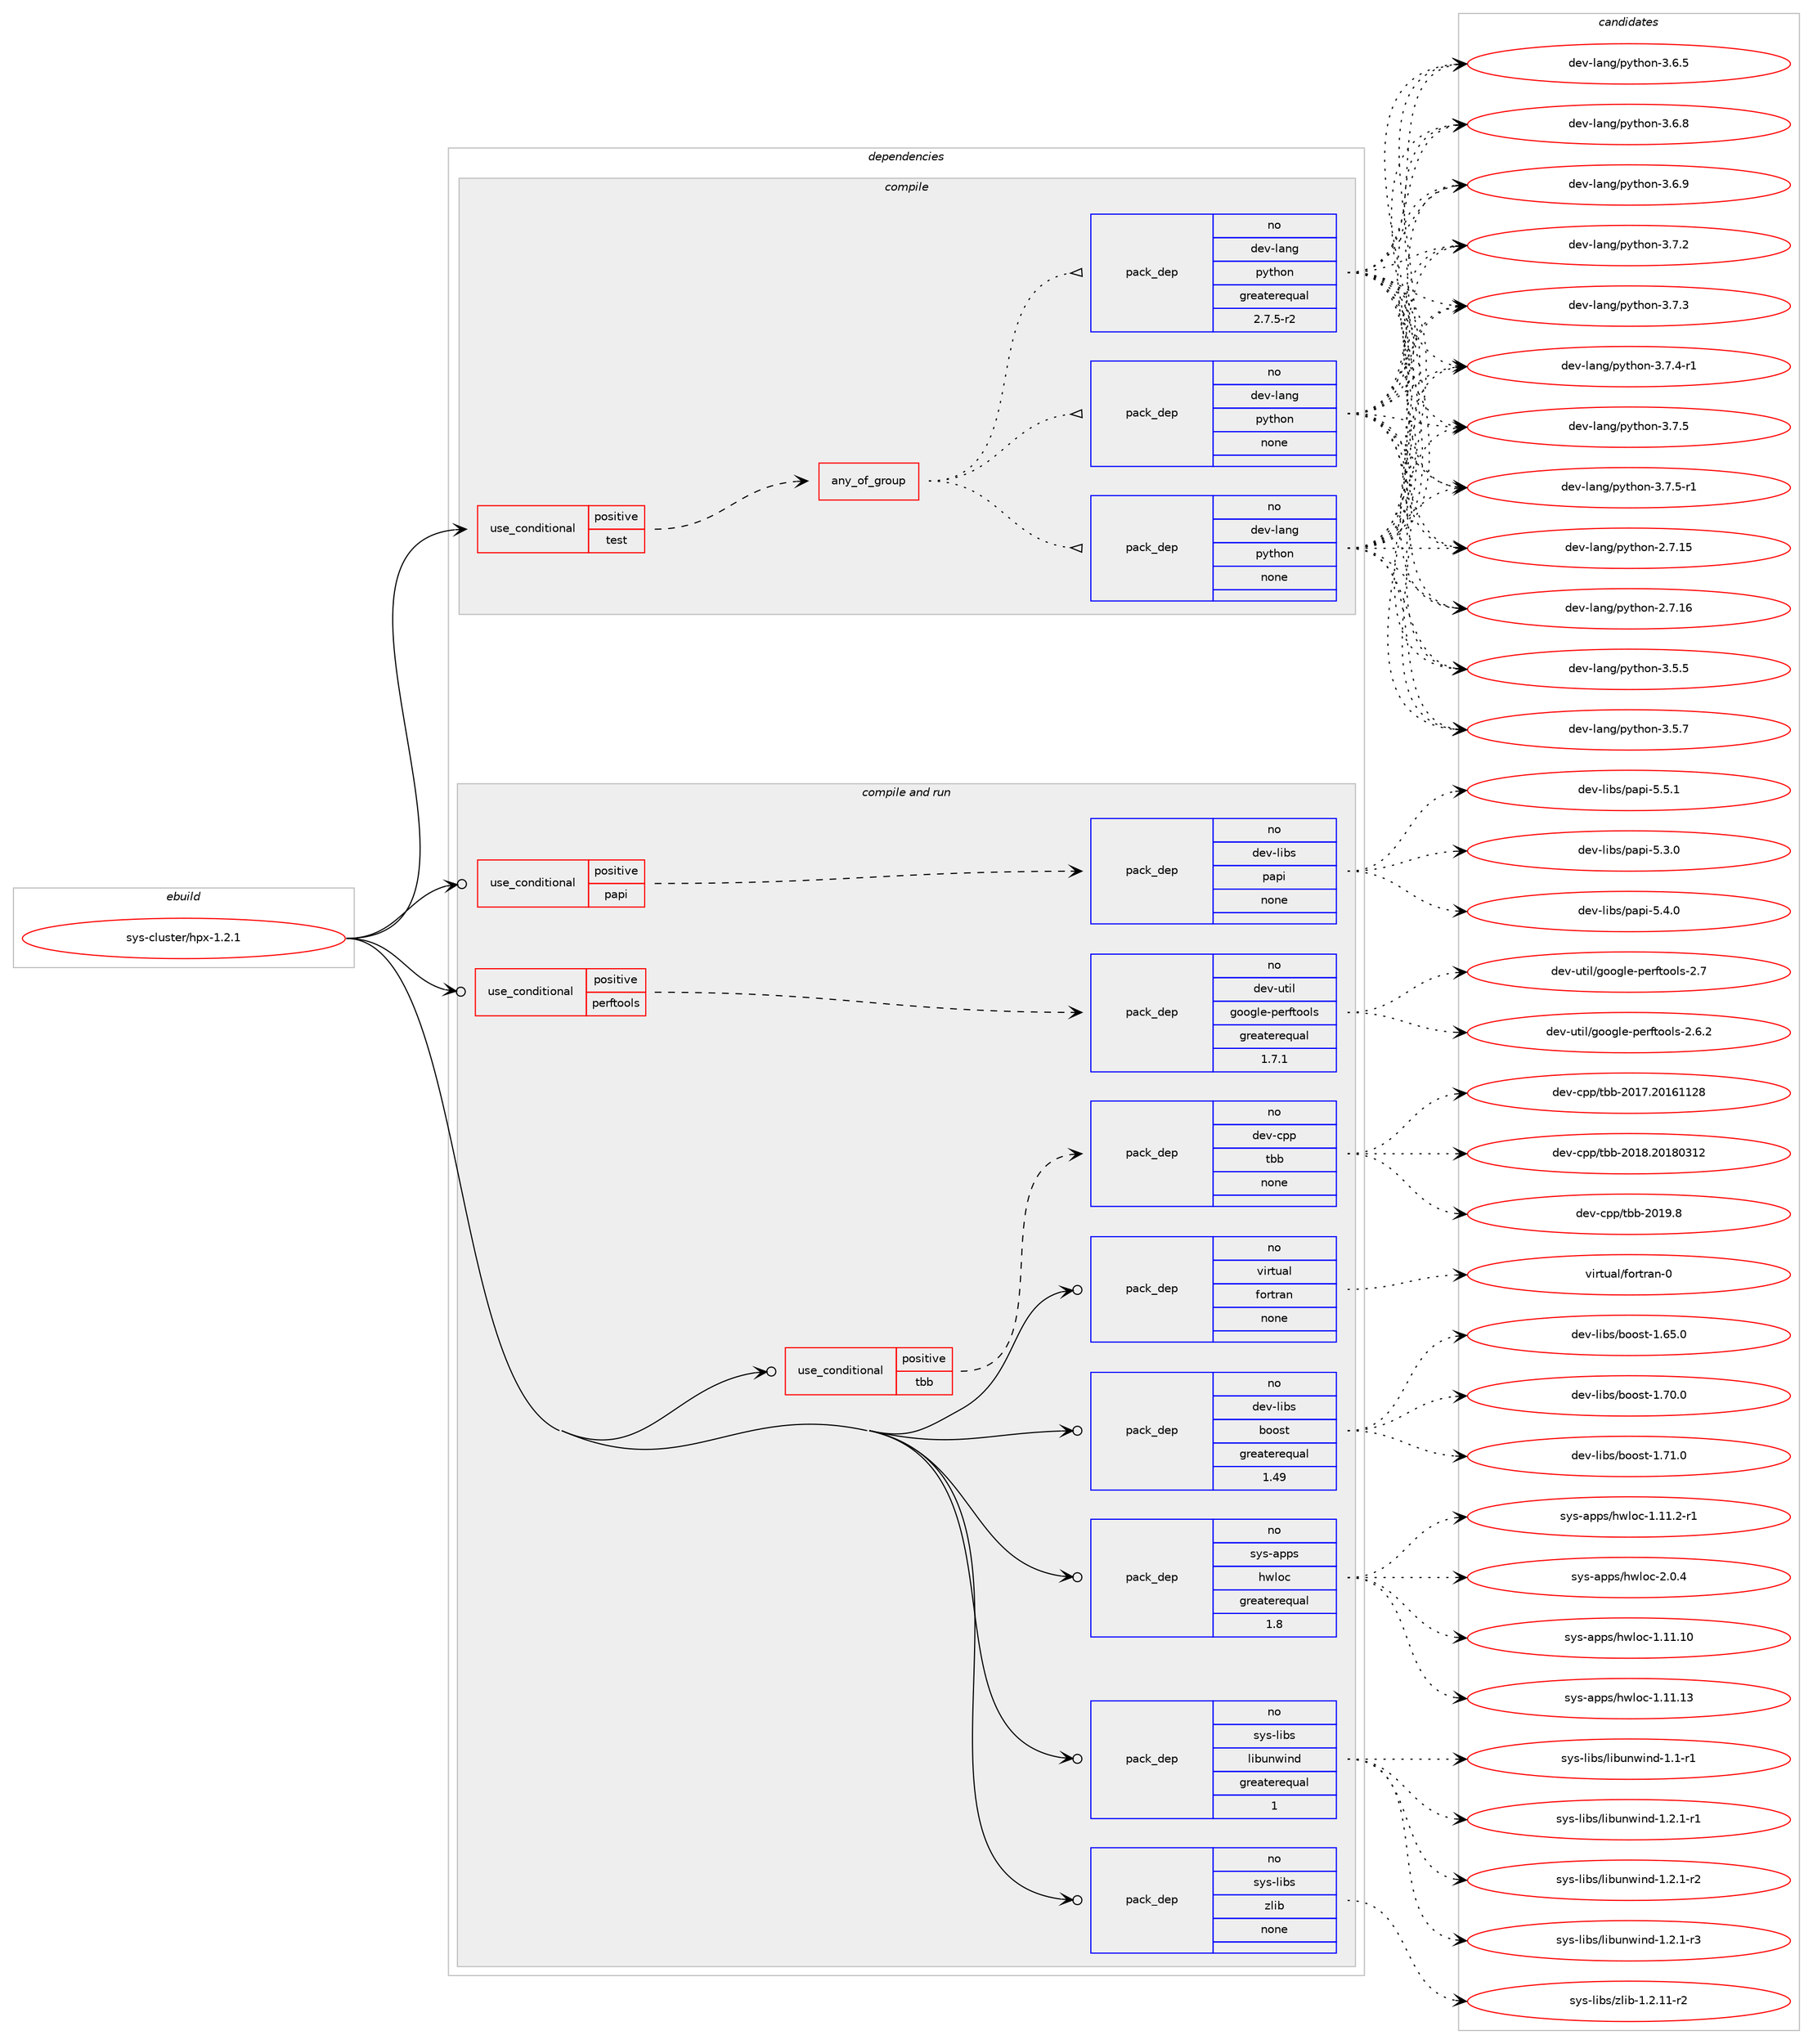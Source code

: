 digraph prolog {

# *************
# Graph options
# *************

newrank=true;
concentrate=true;
compound=true;
graph [rankdir=LR,fontname=Helvetica,fontsize=10,ranksep=1.5];#, ranksep=2.5, nodesep=0.2];
edge  [arrowhead=vee];
node  [fontname=Helvetica,fontsize=10];

# **********
# The ebuild
# **********

subgraph cluster_leftcol {
color=gray;
rank=same;
label=<<i>ebuild</i>>;
id [label="sys-cluster/hpx-1.2.1", color=red, width=4, href="../sys-cluster/hpx-1.2.1.svg"];
}

# ****************
# The dependencies
# ****************

subgraph cluster_midcol {
color=gray;
label=<<i>dependencies</i>>;
subgraph cluster_compile {
fillcolor="#eeeeee";
style=filled;
label=<<i>compile</i>>;
subgraph cond212913 {
dependency884758 [label=<<TABLE BORDER="0" CELLBORDER="1" CELLSPACING="0" CELLPADDING="4"><TR><TD ROWSPAN="3" CELLPADDING="10">use_conditional</TD></TR><TR><TD>positive</TD></TR><TR><TD>test</TD></TR></TABLE>>, shape=none, color=red];
subgraph any14983 {
dependency884759 [label=<<TABLE BORDER="0" CELLBORDER="1" CELLSPACING="0" CELLPADDING="4"><TR><TD CELLPADDING="10">any_of_group</TD></TR></TABLE>>, shape=none, color=red];subgraph pack656333 {
dependency884760 [label=<<TABLE BORDER="0" CELLBORDER="1" CELLSPACING="0" CELLPADDING="4" WIDTH="220"><TR><TD ROWSPAN="6" CELLPADDING="30">pack_dep</TD></TR><TR><TD WIDTH="110">no</TD></TR><TR><TD>dev-lang</TD></TR><TR><TD>python</TD></TR><TR><TD>none</TD></TR><TR><TD></TD></TR></TABLE>>, shape=none, color=blue];
}
dependency884759:e -> dependency884760:w [weight=20,style="dotted",arrowhead="oinv"];
subgraph pack656334 {
dependency884761 [label=<<TABLE BORDER="0" CELLBORDER="1" CELLSPACING="0" CELLPADDING="4" WIDTH="220"><TR><TD ROWSPAN="6" CELLPADDING="30">pack_dep</TD></TR><TR><TD WIDTH="110">no</TD></TR><TR><TD>dev-lang</TD></TR><TR><TD>python</TD></TR><TR><TD>none</TD></TR><TR><TD></TD></TR></TABLE>>, shape=none, color=blue];
}
dependency884759:e -> dependency884761:w [weight=20,style="dotted",arrowhead="oinv"];
subgraph pack656335 {
dependency884762 [label=<<TABLE BORDER="0" CELLBORDER="1" CELLSPACING="0" CELLPADDING="4" WIDTH="220"><TR><TD ROWSPAN="6" CELLPADDING="30">pack_dep</TD></TR><TR><TD WIDTH="110">no</TD></TR><TR><TD>dev-lang</TD></TR><TR><TD>python</TD></TR><TR><TD>greaterequal</TD></TR><TR><TD>2.7.5-r2</TD></TR></TABLE>>, shape=none, color=blue];
}
dependency884759:e -> dependency884762:w [weight=20,style="dotted",arrowhead="oinv"];
}
dependency884758:e -> dependency884759:w [weight=20,style="dashed",arrowhead="vee"];
}
id:e -> dependency884758:w [weight=20,style="solid",arrowhead="vee"];
}
subgraph cluster_compileandrun {
fillcolor="#eeeeee";
style=filled;
label=<<i>compile and run</i>>;
subgraph cond212914 {
dependency884763 [label=<<TABLE BORDER="0" CELLBORDER="1" CELLSPACING="0" CELLPADDING="4"><TR><TD ROWSPAN="3" CELLPADDING="10">use_conditional</TD></TR><TR><TD>positive</TD></TR><TR><TD>papi</TD></TR></TABLE>>, shape=none, color=red];
subgraph pack656336 {
dependency884764 [label=<<TABLE BORDER="0" CELLBORDER="1" CELLSPACING="0" CELLPADDING="4" WIDTH="220"><TR><TD ROWSPAN="6" CELLPADDING="30">pack_dep</TD></TR><TR><TD WIDTH="110">no</TD></TR><TR><TD>dev-libs</TD></TR><TR><TD>papi</TD></TR><TR><TD>none</TD></TR><TR><TD></TD></TR></TABLE>>, shape=none, color=blue];
}
dependency884763:e -> dependency884764:w [weight=20,style="dashed",arrowhead="vee"];
}
id:e -> dependency884763:w [weight=20,style="solid",arrowhead="odotvee"];
subgraph cond212915 {
dependency884765 [label=<<TABLE BORDER="0" CELLBORDER="1" CELLSPACING="0" CELLPADDING="4"><TR><TD ROWSPAN="3" CELLPADDING="10">use_conditional</TD></TR><TR><TD>positive</TD></TR><TR><TD>perftools</TD></TR></TABLE>>, shape=none, color=red];
subgraph pack656337 {
dependency884766 [label=<<TABLE BORDER="0" CELLBORDER="1" CELLSPACING="0" CELLPADDING="4" WIDTH="220"><TR><TD ROWSPAN="6" CELLPADDING="30">pack_dep</TD></TR><TR><TD WIDTH="110">no</TD></TR><TR><TD>dev-util</TD></TR><TR><TD>google-perftools</TD></TR><TR><TD>greaterequal</TD></TR><TR><TD>1.7.1</TD></TR></TABLE>>, shape=none, color=blue];
}
dependency884765:e -> dependency884766:w [weight=20,style="dashed",arrowhead="vee"];
}
id:e -> dependency884765:w [weight=20,style="solid",arrowhead="odotvee"];
subgraph cond212916 {
dependency884767 [label=<<TABLE BORDER="0" CELLBORDER="1" CELLSPACING="0" CELLPADDING="4"><TR><TD ROWSPAN="3" CELLPADDING="10">use_conditional</TD></TR><TR><TD>positive</TD></TR><TR><TD>tbb</TD></TR></TABLE>>, shape=none, color=red];
subgraph pack656338 {
dependency884768 [label=<<TABLE BORDER="0" CELLBORDER="1" CELLSPACING="0" CELLPADDING="4" WIDTH="220"><TR><TD ROWSPAN="6" CELLPADDING="30">pack_dep</TD></TR><TR><TD WIDTH="110">no</TD></TR><TR><TD>dev-cpp</TD></TR><TR><TD>tbb</TD></TR><TR><TD>none</TD></TR><TR><TD></TD></TR></TABLE>>, shape=none, color=blue];
}
dependency884767:e -> dependency884768:w [weight=20,style="dashed",arrowhead="vee"];
}
id:e -> dependency884767:w [weight=20,style="solid",arrowhead="odotvee"];
subgraph pack656339 {
dependency884769 [label=<<TABLE BORDER="0" CELLBORDER="1" CELLSPACING="0" CELLPADDING="4" WIDTH="220"><TR><TD ROWSPAN="6" CELLPADDING="30">pack_dep</TD></TR><TR><TD WIDTH="110">no</TD></TR><TR><TD>dev-libs</TD></TR><TR><TD>boost</TD></TR><TR><TD>greaterequal</TD></TR><TR><TD>1.49</TD></TR></TABLE>>, shape=none, color=blue];
}
id:e -> dependency884769:w [weight=20,style="solid",arrowhead="odotvee"];
subgraph pack656340 {
dependency884770 [label=<<TABLE BORDER="0" CELLBORDER="1" CELLSPACING="0" CELLPADDING="4" WIDTH="220"><TR><TD ROWSPAN="6" CELLPADDING="30">pack_dep</TD></TR><TR><TD WIDTH="110">no</TD></TR><TR><TD>sys-apps</TD></TR><TR><TD>hwloc</TD></TR><TR><TD>greaterequal</TD></TR><TR><TD>1.8</TD></TR></TABLE>>, shape=none, color=blue];
}
id:e -> dependency884770:w [weight=20,style="solid",arrowhead="odotvee"];
subgraph pack656341 {
dependency884771 [label=<<TABLE BORDER="0" CELLBORDER="1" CELLSPACING="0" CELLPADDING="4" WIDTH="220"><TR><TD ROWSPAN="6" CELLPADDING="30">pack_dep</TD></TR><TR><TD WIDTH="110">no</TD></TR><TR><TD>sys-libs</TD></TR><TR><TD>libunwind</TD></TR><TR><TD>greaterequal</TD></TR><TR><TD>1</TD></TR></TABLE>>, shape=none, color=blue];
}
id:e -> dependency884771:w [weight=20,style="solid",arrowhead="odotvee"];
subgraph pack656342 {
dependency884772 [label=<<TABLE BORDER="0" CELLBORDER="1" CELLSPACING="0" CELLPADDING="4" WIDTH="220"><TR><TD ROWSPAN="6" CELLPADDING="30">pack_dep</TD></TR><TR><TD WIDTH="110">no</TD></TR><TR><TD>sys-libs</TD></TR><TR><TD>zlib</TD></TR><TR><TD>none</TD></TR><TR><TD></TD></TR></TABLE>>, shape=none, color=blue];
}
id:e -> dependency884772:w [weight=20,style="solid",arrowhead="odotvee"];
subgraph pack656343 {
dependency884773 [label=<<TABLE BORDER="0" CELLBORDER="1" CELLSPACING="0" CELLPADDING="4" WIDTH="220"><TR><TD ROWSPAN="6" CELLPADDING="30">pack_dep</TD></TR><TR><TD WIDTH="110">no</TD></TR><TR><TD>virtual</TD></TR><TR><TD>fortran</TD></TR><TR><TD>none</TD></TR><TR><TD></TD></TR></TABLE>>, shape=none, color=blue];
}
id:e -> dependency884773:w [weight=20,style="solid",arrowhead="odotvee"];
}
subgraph cluster_run {
fillcolor="#eeeeee";
style=filled;
label=<<i>run</i>>;
}
}

# **************
# The candidates
# **************

subgraph cluster_choices {
rank=same;
color=gray;
label=<<i>candidates</i>>;

subgraph choice656333 {
color=black;
nodesep=1;
choice10010111845108971101034711212111610411111045504655464953 [label="dev-lang/python-2.7.15", color=red, width=4,href="../dev-lang/python-2.7.15.svg"];
choice10010111845108971101034711212111610411111045504655464954 [label="dev-lang/python-2.7.16", color=red, width=4,href="../dev-lang/python-2.7.16.svg"];
choice100101118451089711010347112121116104111110455146534653 [label="dev-lang/python-3.5.5", color=red, width=4,href="../dev-lang/python-3.5.5.svg"];
choice100101118451089711010347112121116104111110455146534655 [label="dev-lang/python-3.5.7", color=red, width=4,href="../dev-lang/python-3.5.7.svg"];
choice100101118451089711010347112121116104111110455146544653 [label="dev-lang/python-3.6.5", color=red, width=4,href="../dev-lang/python-3.6.5.svg"];
choice100101118451089711010347112121116104111110455146544656 [label="dev-lang/python-3.6.8", color=red, width=4,href="../dev-lang/python-3.6.8.svg"];
choice100101118451089711010347112121116104111110455146544657 [label="dev-lang/python-3.6.9", color=red, width=4,href="../dev-lang/python-3.6.9.svg"];
choice100101118451089711010347112121116104111110455146554650 [label="dev-lang/python-3.7.2", color=red, width=4,href="../dev-lang/python-3.7.2.svg"];
choice100101118451089711010347112121116104111110455146554651 [label="dev-lang/python-3.7.3", color=red, width=4,href="../dev-lang/python-3.7.3.svg"];
choice1001011184510897110103471121211161041111104551465546524511449 [label="dev-lang/python-3.7.4-r1", color=red, width=4,href="../dev-lang/python-3.7.4-r1.svg"];
choice100101118451089711010347112121116104111110455146554653 [label="dev-lang/python-3.7.5", color=red, width=4,href="../dev-lang/python-3.7.5.svg"];
choice1001011184510897110103471121211161041111104551465546534511449 [label="dev-lang/python-3.7.5-r1", color=red, width=4,href="../dev-lang/python-3.7.5-r1.svg"];
dependency884760:e -> choice10010111845108971101034711212111610411111045504655464953:w [style=dotted,weight="100"];
dependency884760:e -> choice10010111845108971101034711212111610411111045504655464954:w [style=dotted,weight="100"];
dependency884760:e -> choice100101118451089711010347112121116104111110455146534653:w [style=dotted,weight="100"];
dependency884760:e -> choice100101118451089711010347112121116104111110455146534655:w [style=dotted,weight="100"];
dependency884760:e -> choice100101118451089711010347112121116104111110455146544653:w [style=dotted,weight="100"];
dependency884760:e -> choice100101118451089711010347112121116104111110455146544656:w [style=dotted,weight="100"];
dependency884760:e -> choice100101118451089711010347112121116104111110455146544657:w [style=dotted,weight="100"];
dependency884760:e -> choice100101118451089711010347112121116104111110455146554650:w [style=dotted,weight="100"];
dependency884760:e -> choice100101118451089711010347112121116104111110455146554651:w [style=dotted,weight="100"];
dependency884760:e -> choice1001011184510897110103471121211161041111104551465546524511449:w [style=dotted,weight="100"];
dependency884760:e -> choice100101118451089711010347112121116104111110455146554653:w [style=dotted,weight="100"];
dependency884760:e -> choice1001011184510897110103471121211161041111104551465546534511449:w [style=dotted,weight="100"];
}
subgraph choice656334 {
color=black;
nodesep=1;
choice10010111845108971101034711212111610411111045504655464953 [label="dev-lang/python-2.7.15", color=red, width=4,href="../dev-lang/python-2.7.15.svg"];
choice10010111845108971101034711212111610411111045504655464954 [label="dev-lang/python-2.7.16", color=red, width=4,href="../dev-lang/python-2.7.16.svg"];
choice100101118451089711010347112121116104111110455146534653 [label="dev-lang/python-3.5.5", color=red, width=4,href="../dev-lang/python-3.5.5.svg"];
choice100101118451089711010347112121116104111110455146534655 [label="dev-lang/python-3.5.7", color=red, width=4,href="../dev-lang/python-3.5.7.svg"];
choice100101118451089711010347112121116104111110455146544653 [label="dev-lang/python-3.6.5", color=red, width=4,href="../dev-lang/python-3.6.5.svg"];
choice100101118451089711010347112121116104111110455146544656 [label="dev-lang/python-3.6.8", color=red, width=4,href="../dev-lang/python-3.6.8.svg"];
choice100101118451089711010347112121116104111110455146544657 [label="dev-lang/python-3.6.9", color=red, width=4,href="../dev-lang/python-3.6.9.svg"];
choice100101118451089711010347112121116104111110455146554650 [label="dev-lang/python-3.7.2", color=red, width=4,href="../dev-lang/python-3.7.2.svg"];
choice100101118451089711010347112121116104111110455146554651 [label="dev-lang/python-3.7.3", color=red, width=4,href="../dev-lang/python-3.7.3.svg"];
choice1001011184510897110103471121211161041111104551465546524511449 [label="dev-lang/python-3.7.4-r1", color=red, width=4,href="../dev-lang/python-3.7.4-r1.svg"];
choice100101118451089711010347112121116104111110455146554653 [label="dev-lang/python-3.7.5", color=red, width=4,href="../dev-lang/python-3.7.5.svg"];
choice1001011184510897110103471121211161041111104551465546534511449 [label="dev-lang/python-3.7.5-r1", color=red, width=4,href="../dev-lang/python-3.7.5-r1.svg"];
dependency884761:e -> choice10010111845108971101034711212111610411111045504655464953:w [style=dotted,weight="100"];
dependency884761:e -> choice10010111845108971101034711212111610411111045504655464954:w [style=dotted,weight="100"];
dependency884761:e -> choice100101118451089711010347112121116104111110455146534653:w [style=dotted,weight="100"];
dependency884761:e -> choice100101118451089711010347112121116104111110455146534655:w [style=dotted,weight="100"];
dependency884761:e -> choice100101118451089711010347112121116104111110455146544653:w [style=dotted,weight="100"];
dependency884761:e -> choice100101118451089711010347112121116104111110455146544656:w [style=dotted,weight="100"];
dependency884761:e -> choice100101118451089711010347112121116104111110455146544657:w [style=dotted,weight="100"];
dependency884761:e -> choice100101118451089711010347112121116104111110455146554650:w [style=dotted,weight="100"];
dependency884761:e -> choice100101118451089711010347112121116104111110455146554651:w [style=dotted,weight="100"];
dependency884761:e -> choice1001011184510897110103471121211161041111104551465546524511449:w [style=dotted,weight="100"];
dependency884761:e -> choice100101118451089711010347112121116104111110455146554653:w [style=dotted,weight="100"];
dependency884761:e -> choice1001011184510897110103471121211161041111104551465546534511449:w [style=dotted,weight="100"];
}
subgraph choice656335 {
color=black;
nodesep=1;
choice10010111845108971101034711212111610411111045504655464953 [label="dev-lang/python-2.7.15", color=red, width=4,href="../dev-lang/python-2.7.15.svg"];
choice10010111845108971101034711212111610411111045504655464954 [label="dev-lang/python-2.7.16", color=red, width=4,href="../dev-lang/python-2.7.16.svg"];
choice100101118451089711010347112121116104111110455146534653 [label="dev-lang/python-3.5.5", color=red, width=4,href="../dev-lang/python-3.5.5.svg"];
choice100101118451089711010347112121116104111110455146534655 [label="dev-lang/python-3.5.7", color=red, width=4,href="../dev-lang/python-3.5.7.svg"];
choice100101118451089711010347112121116104111110455146544653 [label="dev-lang/python-3.6.5", color=red, width=4,href="../dev-lang/python-3.6.5.svg"];
choice100101118451089711010347112121116104111110455146544656 [label="dev-lang/python-3.6.8", color=red, width=4,href="../dev-lang/python-3.6.8.svg"];
choice100101118451089711010347112121116104111110455146544657 [label="dev-lang/python-3.6.9", color=red, width=4,href="../dev-lang/python-3.6.9.svg"];
choice100101118451089711010347112121116104111110455146554650 [label="dev-lang/python-3.7.2", color=red, width=4,href="../dev-lang/python-3.7.2.svg"];
choice100101118451089711010347112121116104111110455146554651 [label="dev-lang/python-3.7.3", color=red, width=4,href="../dev-lang/python-3.7.3.svg"];
choice1001011184510897110103471121211161041111104551465546524511449 [label="dev-lang/python-3.7.4-r1", color=red, width=4,href="../dev-lang/python-3.7.4-r1.svg"];
choice100101118451089711010347112121116104111110455146554653 [label="dev-lang/python-3.7.5", color=red, width=4,href="../dev-lang/python-3.7.5.svg"];
choice1001011184510897110103471121211161041111104551465546534511449 [label="dev-lang/python-3.7.5-r1", color=red, width=4,href="../dev-lang/python-3.7.5-r1.svg"];
dependency884762:e -> choice10010111845108971101034711212111610411111045504655464953:w [style=dotted,weight="100"];
dependency884762:e -> choice10010111845108971101034711212111610411111045504655464954:w [style=dotted,weight="100"];
dependency884762:e -> choice100101118451089711010347112121116104111110455146534653:w [style=dotted,weight="100"];
dependency884762:e -> choice100101118451089711010347112121116104111110455146534655:w [style=dotted,weight="100"];
dependency884762:e -> choice100101118451089711010347112121116104111110455146544653:w [style=dotted,weight="100"];
dependency884762:e -> choice100101118451089711010347112121116104111110455146544656:w [style=dotted,weight="100"];
dependency884762:e -> choice100101118451089711010347112121116104111110455146544657:w [style=dotted,weight="100"];
dependency884762:e -> choice100101118451089711010347112121116104111110455146554650:w [style=dotted,weight="100"];
dependency884762:e -> choice100101118451089711010347112121116104111110455146554651:w [style=dotted,weight="100"];
dependency884762:e -> choice1001011184510897110103471121211161041111104551465546524511449:w [style=dotted,weight="100"];
dependency884762:e -> choice100101118451089711010347112121116104111110455146554653:w [style=dotted,weight="100"];
dependency884762:e -> choice1001011184510897110103471121211161041111104551465546534511449:w [style=dotted,weight="100"];
}
subgraph choice656336 {
color=black;
nodesep=1;
choice10010111845108105981154711297112105455346514648 [label="dev-libs/papi-5.3.0", color=red, width=4,href="../dev-libs/papi-5.3.0.svg"];
choice10010111845108105981154711297112105455346524648 [label="dev-libs/papi-5.4.0", color=red, width=4,href="../dev-libs/papi-5.4.0.svg"];
choice10010111845108105981154711297112105455346534649 [label="dev-libs/papi-5.5.1", color=red, width=4,href="../dev-libs/papi-5.5.1.svg"];
dependency884764:e -> choice10010111845108105981154711297112105455346514648:w [style=dotted,weight="100"];
dependency884764:e -> choice10010111845108105981154711297112105455346524648:w [style=dotted,weight="100"];
dependency884764:e -> choice10010111845108105981154711297112105455346534649:w [style=dotted,weight="100"];
}
subgraph choice656337 {
color=black;
nodesep=1;
choice100101118451171161051084710311111110310810145112101114102116111111108115455046544650 [label="dev-util/google-perftools-2.6.2", color=red, width=4,href="../dev-util/google-perftools-2.6.2.svg"];
choice10010111845117116105108471031111111031081014511210111410211611111110811545504655 [label="dev-util/google-perftools-2.7", color=red, width=4,href="../dev-util/google-perftools-2.7.svg"];
dependency884766:e -> choice100101118451171161051084710311111110310810145112101114102116111111108115455046544650:w [style=dotted,weight="100"];
dependency884766:e -> choice10010111845117116105108471031111111031081014511210111410211611111110811545504655:w [style=dotted,weight="100"];
}
subgraph choice656338 {
color=black;
nodesep=1;
choice10010111845991121124711698984550484955465048495449495056 [label="dev-cpp/tbb-2017.20161128", color=red, width=4,href="../dev-cpp/tbb-2017.20161128.svg"];
choice10010111845991121124711698984550484956465048495648514950 [label="dev-cpp/tbb-2018.20180312", color=red, width=4,href="../dev-cpp/tbb-2018.20180312.svg"];
choice100101118459911211247116989845504849574656 [label="dev-cpp/tbb-2019.8", color=red, width=4,href="../dev-cpp/tbb-2019.8.svg"];
dependency884768:e -> choice10010111845991121124711698984550484955465048495449495056:w [style=dotted,weight="100"];
dependency884768:e -> choice10010111845991121124711698984550484956465048495648514950:w [style=dotted,weight="100"];
dependency884768:e -> choice100101118459911211247116989845504849574656:w [style=dotted,weight="100"];
}
subgraph choice656339 {
color=black;
nodesep=1;
choice1001011184510810598115479811111111511645494654534648 [label="dev-libs/boost-1.65.0", color=red, width=4,href="../dev-libs/boost-1.65.0.svg"];
choice1001011184510810598115479811111111511645494655484648 [label="dev-libs/boost-1.70.0", color=red, width=4,href="../dev-libs/boost-1.70.0.svg"];
choice1001011184510810598115479811111111511645494655494648 [label="dev-libs/boost-1.71.0", color=red, width=4,href="../dev-libs/boost-1.71.0.svg"];
dependency884769:e -> choice1001011184510810598115479811111111511645494654534648:w [style=dotted,weight="100"];
dependency884769:e -> choice1001011184510810598115479811111111511645494655484648:w [style=dotted,weight="100"];
dependency884769:e -> choice1001011184510810598115479811111111511645494655494648:w [style=dotted,weight="100"];
}
subgraph choice656340 {
color=black;
nodesep=1;
choice115121115459711211211547104119108111994549464949464948 [label="sys-apps/hwloc-1.11.10", color=red, width=4,href="../sys-apps/hwloc-1.11.10.svg"];
choice115121115459711211211547104119108111994549464949464951 [label="sys-apps/hwloc-1.11.13", color=red, width=4,href="../sys-apps/hwloc-1.11.13.svg"];
choice11512111545971121121154710411910811199454946494946504511449 [label="sys-apps/hwloc-1.11.2-r1", color=red, width=4,href="../sys-apps/hwloc-1.11.2-r1.svg"];
choice11512111545971121121154710411910811199455046484652 [label="sys-apps/hwloc-2.0.4", color=red, width=4,href="../sys-apps/hwloc-2.0.4.svg"];
dependency884770:e -> choice115121115459711211211547104119108111994549464949464948:w [style=dotted,weight="100"];
dependency884770:e -> choice115121115459711211211547104119108111994549464949464951:w [style=dotted,weight="100"];
dependency884770:e -> choice11512111545971121121154710411910811199454946494946504511449:w [style=dotted,weight="100"];
dependency884770:e -> choice11512111545971121121154710411910811199455046484652:w [style=dotted,weight="100"];
}
subgraph choice656341 {
color=black;
nodesep=1;
choice11512111545108105981154710810598117110119105110100454946494511449 [label="sys-libs/libunwind-1.1-r1", color=red, width=4,href="../sys-libs/libunwind-1.1-r1.svg"];
choice115121115451081059811547108105981171101191051101004549465046494511449 [label="sys-libs/libunwind-1.2.1-r1", color=red, width=4,href="../sys-libs/libunwind-1.2.1-r1.svg"];
choice115121115451081059811547108105981171101191051101004549465046494511450 [label="sys-libs/libunwind-1.2.1-r2", color=red, width=4,href="../sys-libs/libunwind-1.2.1-r2.svg"];
choice115121115451081059811547108105981171101191051101004549465046494511451 [label="sys-libs/libunwind-1.2.1-r3", color=red, width=4,href="../sys-libs/libunwind-1.2.1-r3.svg"];
dependency884771:e -> choice11512111545108105981154710810598117110119105110100454946494511449:w [style=dotted,weight="100"];
dependency884771:e -> choice115121115451081059811547108105981171101191051101004549465046494511449:w [style=dotted,weight="100"];
dependency884771:e -> choice115121115451081059811547108105981171101191051101004549465046494511450:w [style=dotted,weight="100"];
dependency884771:e -> choice115121115451081059811547108105981171101191051101004549465046494511451:w [style=dotted,weight="100"];
}
subgraph choice656342 {
color=black;
nodesep=1;
choice11512111545108105981154712210810598454946504649494511450 [label="sys-libs/zlib-1.2.11-r2", color=red, width=4,href="../sys-libs/zlib-1.2.11-r2.svg"];
dependency884772:e -> choice11512111545108105981154712210810598454946504649494511450:w [style=dotted,weight="100"];
}
subgraph choice656343 {
color=black;
nodesep=1;
choice1181051141161179710847102111114116114971104548 [label="virtual/fortran-0", color=red, width=4,href="../virtual/fortran-0.svg"];
dependency884773:e -> choice1181051141161179710847102111114116114971104548:w [style=dotted,weight="100"];
}
}

}
